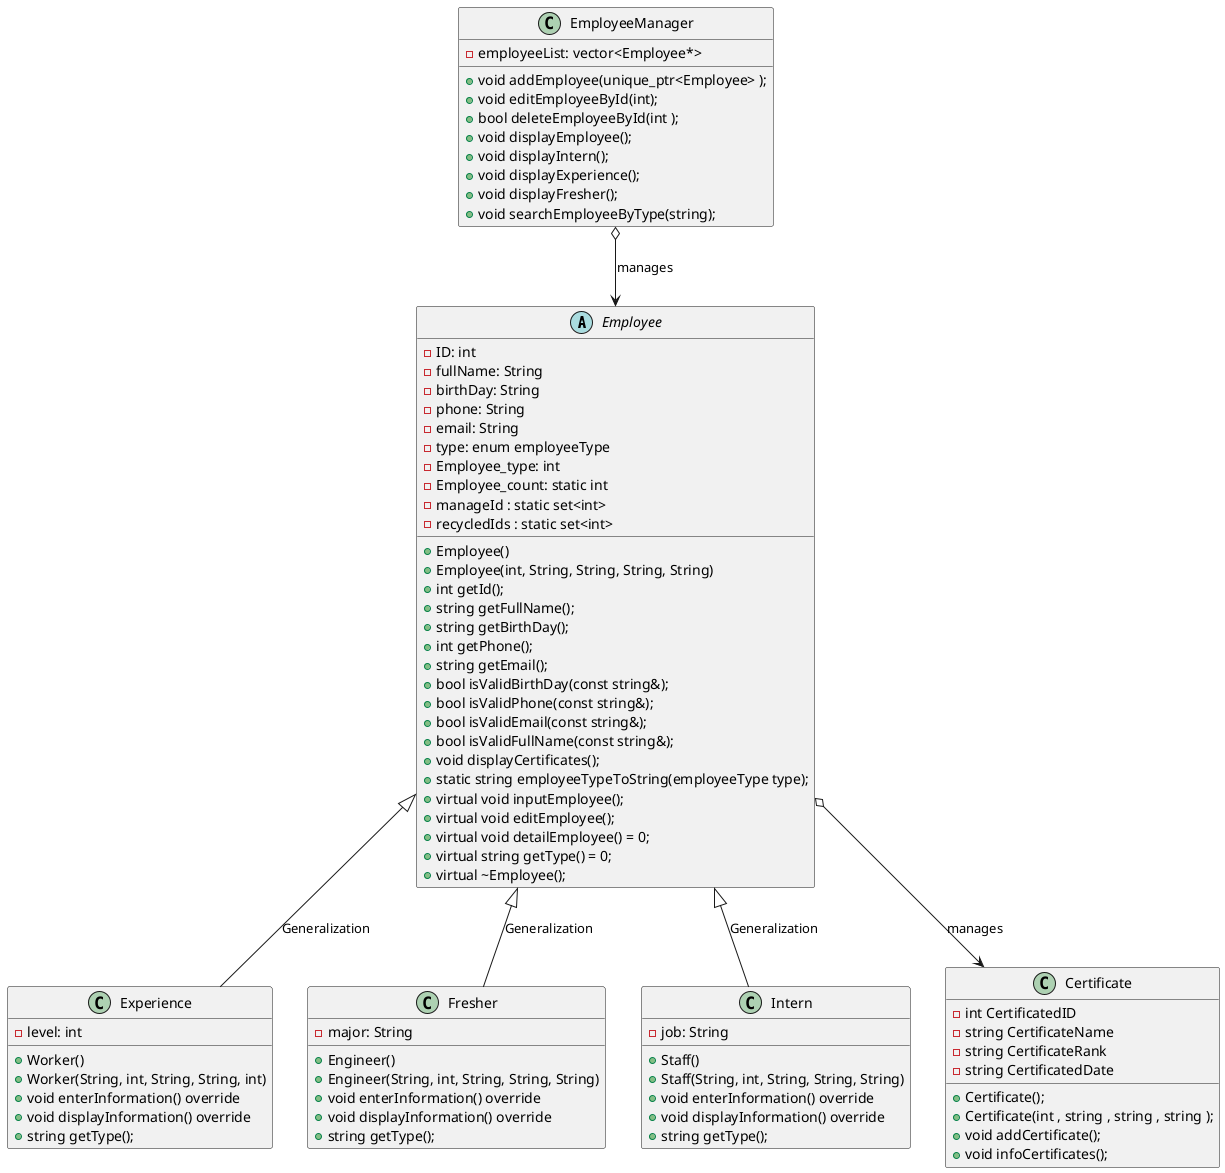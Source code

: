 @startuml

abstract class Employee {
  - ID: int
  - fullName: String
  - birthDay: String
  - phone: String
  - email: String
  - type: enum employeeType
  - Employee_type: int
  - Employee_count: static int
  - manageId : static set<int> 
  - recycledIds : static set<int>
  + Employee()
  + Employee(int, String, String, String, String)
  + int getId();
  + string getFullName();
  + string getBirthDay();
  + int getPhone();
  + string getEmail();
  + bool isValidBirthDay(const string&);
  + bool isValidPhone(const string&);
  + bool isValidEmail(const string&);
  + bool isValidFullName(const string&);
  + void displayCertificates();
  + static string employeeTypeToString(employeeType type);
  + virtual void inputEmployee();
  + virtual void editEmployee();
  + virtual void detailEmployee() = 0;
  + virtual string getType() = 0;
  + virtual ~Employee();
}

class Experience {
  - level: int
  + Worker()
  + Worker(String, int, String, String, int)
  + void enterInformation() override
  + void displayInformation() override
  + string getType();
}

class Fresher {
  - major: String
  + Engineer()
  + Engineer(String, int, String, String, String)
  + void enterInformation() override
  + void displayInformation() override
  + string getType();
}

class Intern {
  - job: String
  + Staff()
  + Staff(String, int, String, String, String)
  + void enterInformation() override
  + void displayInformation() override
  + string getType();
}

class Certificate {
    - int CertificatedID
    - string CertificateName
    - string CertificateRank
    - string CertificatedDate
    + Certificate(); 
    + Certificate(int , string , string , string );
    + void addCertificate();
    + void infoCertificates();
}

class EmployeeManager {
  - employeeList: vector<Employee*>
  + void addEmployee(unique_ptr<Employee> );
  + void editEmployeeById(int);
  + bool deleteEmployeeById(int );
  + void displayEmployee();
  + void displayIntern();
  + void displayExperience();
  + void displayFresher();
  + void searchEmployeeByType(string);
}

Employee <|-- Experience : Generalization 
Employee <|-- Fresher : Generalization 
Employee <|-- Intern : Generalization 
EmployeeManager o--> Employee : manages
Employee o--> Certificate : manages
@enduml

